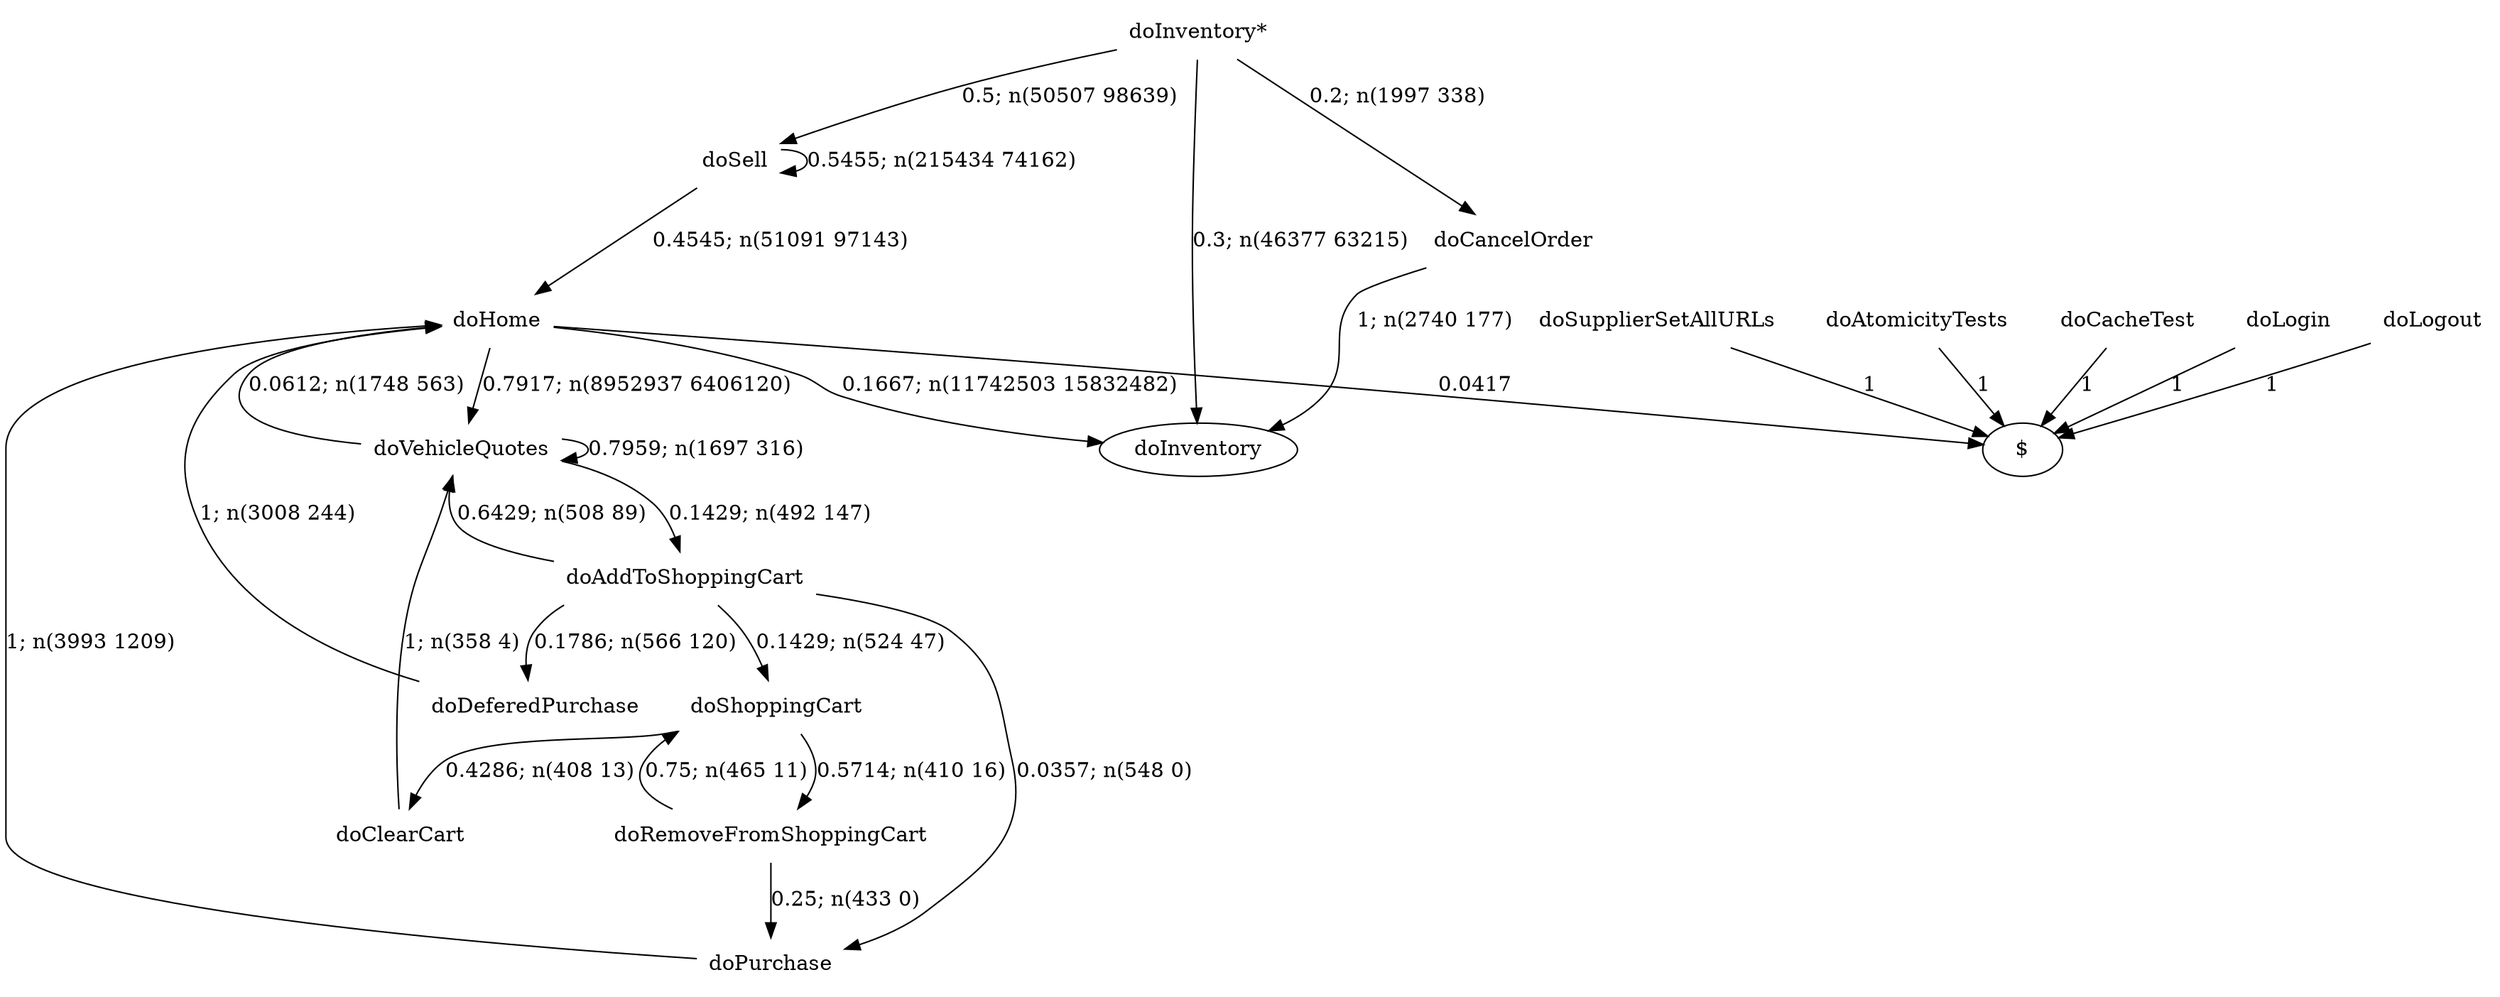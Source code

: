digraph G {"doInventory*" [label="doInventory*",shape=none];"doSupplierSetAllURLs" [label="doSupplierSetAllURLs",shape=none];"doAtomicityTests" [label="doAtomicityTests",shape=none];"doCacheTest" [label="doCacheTest",shape=none];"doLogin" [label="doLogin",shape=none];"doVehicleQuotes" [label="doVehicleQuotes",shape=none];"doAddToShoppingCart" [label="doAddToShoppingCart",shape=none];"doDeferedPurchase" [label="doDeferedPurchase",shape=none];"doHome" [label="doHome",shape=none];"doShoppingCart" [label="doShoppingCart",shape=none];"doClearCart" [label="doClearCart",shape=none];"doPurchase" [label="doPurchase",shape=none];"doSell" [label="doSell",shape=none];"doLogout" [label="doLogout",shape=none];"doCancelOrder" [label="doCancelOrder",shape=none];"doRemoveFromShoppingCart" [label="doRemoveFromShoppingCart",shape=none];"doInventory*"->"doInventory" [style=solid,label="0.3; n(46377 63215)"];"doInventory*"->"doSell" [style=solid,label="0.5; n(50507 98639)"];"doInventory*"->"doCancelOrder" [style=solid,label="0.2; n(1997 338)"];"doSupplierSetAllURLs"->"$" [style=solid,label="1"];"doAtomicityTests"->"$" [style=solid,label="1"];"doCacheTest"->"$" [style=solid,label="1"];"doLogin"->"$" [style=solid,label="1"];"doVehicleQuotes"->"doVehicleQuotes" [style=solid,label="0.7959; n(1697 316)"];"doVehicleQuotes"->"doAddToShoppingCart" [style=solid,label="0.1429; n(492 147)"];"doVehicleQuotes"->"doHome" [style=solid,label="0.0612; n(1748 563)"];"doAddToShoppingCart"->"doVehicleQuotes" [style=solid,label="0.6429; n(508 89)"];"doAddToShoppingCart"->"doDeferedPurchase" [style=solid,label="0.1786; n(566 120)"];"doAddToShoppingCart"->"doShoppingCart" [style=solid,label="0.1429; n(524 47)"];"doAddToShoppingCart"->"doPurchase" [style=solid,label="0.0357; n(548 0)"];"doDeferedPurchase"->"doHome" [style=solid,label="1; n(3008 244)"];"doHome"->"doInventory" [style=solid,label="0.1667; n(11742503 15832482)"];"doHome"->"doVehicleQuotes" [style=solid,label="0.7917; n(8952937 6406120)"];"doHome"->"$" [style=solid,label="0.0417"];"doShoppingCart"->"doClearCart" [style=solid,label="0.4286; n(408 13)"];"doShoppingCart"->"doRemoveFromShoppingCart" [style=solid,label="0.5714; n(410 16)"];"doClearCart"->"doVehicleQuotes" [style=solid,label="1; n(358 4)"];"doPurchase"->"doHome" [style=solid,label="1; n(3993 1209)"];"doSell"->"doHome" [style=solid,label="0.4545; n(51091 97143)"];"doSell"->"doSell" [style=solid,label="0.5455; n(215434 74162)"];"doLogout"->"$" [style=solid,label="1"];"doCancelOrder"->"doInventory" [style=solid,label="1; n(2740 177)"];"doRemoveFromShoppingCart"->"doShoppingCart" [style=solid,label="0.75; n(465 11)"];"doRemoveFromShoppingCart"->"doPurchase" [style=solid,label="0.25; n(433 0)"];}